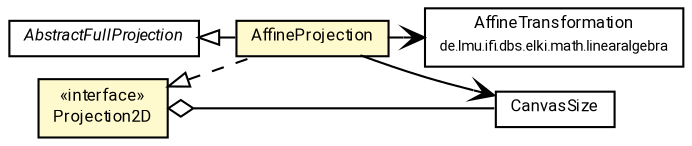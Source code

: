 #!/usr/local/bin/dot
#
# Class diagram 
# Generated by UMLGraph version R5_7_2-60-g0e99a6 (http://www.spinellis.gr/umlgraph/)
#

digraph G {
	graph [fontnames="svg"]
	edge [fontname="Roboto",fontsize=7,labelfontname="Roboto",labelfontsize=7,color="black"];
	node [fontname="Roboto",fontcolor="black",fontsize=8,shape=plaintext,margin=0,width=0,height=0];
	nodesep=0.15;
	ranksep=0.25;
	rankdir=LR;
	// de.lmu.ifi.dbs.elki.visualization.projections.AffineProjection
	c1457576 [label=<<table title="de.lmu.ifi.dbs.elki.visualization.projections.AffineProjection" border="0" cellborder="1" cellspacing="0" cellpadding="2" bgcolor="lemonChiffon" href="AffineProjection.html" target="_parent">
		<tr><td><table border="0" cellspacing="0" cellpadding="1">
		<tr><td align="center" balign="center"> <font face="Roboto">AffineProjection</font> </td></tr>
		</table></td></tr>
		</table>>, URL="AffineProjection.html"];
	// de.lmu.ifi.dbs.elki.visualization.projections.Projection2D
	c1457579 [label=<<table title="de.lmu.ifi.dbs.elki.visualization.projections.Projection2D" border="0" cellborder="1" cellspacing="0" cellpadding="2" bgcolor="LemonChiffon" href="Projection2D.html" target="_parent">
		<tr><td><table border="0" cellspacing="0" cellpadding="1">
		<tr><td align="center" balign="center"> &#171;interface&#187; </td></tr>
		<tr><td align="center" balign="center"> <font face="Roboto">Projection2D</font> </td></tr>
		</table></td></tr>
		</table>>, URL="Projection2D.html"];
	// de.lmu.ifi.dbs.elki.visualization.projections.CanvasSize
	c1457583 [label=<<table title="de.lmu.ifi.dbs.elki.visualization.projections.CanvasSize" border="0" cellborder="1" cellspacing="0" cellpadding="2" href="CanvasSize.html" target="_parent">
		<tr><td><table border="0" cellspacing="0" cellpadding="1">
		<tr><td align="center" balign="center"> <font face="Roboto">CanvasSize</font> </td></tr>
		</table></td></tr>
		</table>>, URL="CanvasSize.html"];
	// de.lmu.ifi.dbs.elki.visualization.projections.AbstractFullProjection
	c1457584 [label=<<table title="de.lmu.ifi.dbs.elki.visualization.projections.AbstractFullProjection" border="0" cellborder="1" cellspacing="0" cellpadding="2" href="AbstractFullProjection.html" target="_parent">
		<tr><td><table border="0" cellspacing="0" cellpadding="1">
		<tr><td align="center" balign="center"> <font face="Roboto"><i>AbstractFullProjection</i></font> </td></tr>
		</table></td></tr>
		</table>>, URL="AbstractFullProjection.html"];
	// de.lmu.ifi.dbs.elki.math.linearalgebra.AffineTransformation
	c1459155 [label=<<table title="de.lmu.ifi.dbs.elki.math.linearalgebra.AffineTransformation" border="0" cellborder="1" cellspacing="0" cellpadding="2" href="../../math/linearalgebra/AffineTransformation.html" target="_parent">
		<tr><td><table border="0" cellspacing="0" cellpadding="1">
		<tr><td align="center" balign="center"> <font face="Roboto">AffineTransformation</font> </td></tr>
		<tr><td align="center" balign="center"> <font face="Roboto" point-size="7.0">de.lmu.ifi.dbs.elki.math.linearalgebra</font> </td></tr>
		</table></td></tr>
		</table>>, URL="../../math/linearalgebra/AffineTransformation.html"];
	// de.lmu.ifi.dbs.elki.visualization.projections.AffineProjection extends de.lmu.ifi.dbs.elki.visualization.projections.AbstractFullProjection
	c1457584 -> c1457576 [arrowtail=empty,dir=back,weight=10];
	// de.lmu.ifi.dbs.elki.visualization.projections.AffineProjection implements de.lmu.ifi.dbs.elki.visualization.projections.Projection2D
	c1457579 -> c1457576 [arrowtail=empty,style=dashed,dir=back,weight=9];
	// de.lmu.ifi.dbs.elki.visualization.projections.Projection2D has de.lmu.ifi.dbs.elki.visualization.projections.CanvasSize
	c1457579 -> c1457583 [arrowhead=none,arrowtail=ediamond,dir=back,weight=4];
	// de.lmu.ifi.dbs.elki.visualization.projections.AffineProjection navassoc de.lmu.ifi.dbs.elki.math.linearalgebra.AffineTransformation
	c1457576 -> c1459155 [arrowhead=open,weight=1];
	// de.lmu.ifi.dbs.elki.visualization.projections.AffineProjection navassoc de.lmu.ifi.dbs.elki.visualization.projections.CanvasSize
	c1457576 -> c1457583 [arrowhead=open,weight=1];
}

